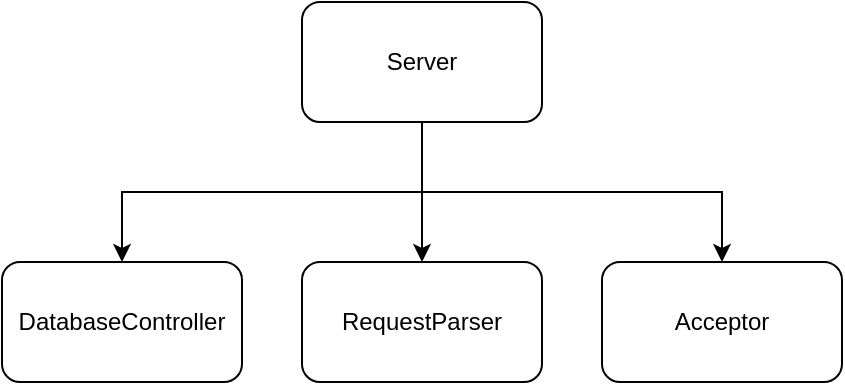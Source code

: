 <mxfile version="13.7.9" type="device"><diagram id="Xjve8xcgvDpdpMqTT68f" name="Page-1"><mxGraphModel dx="1422" dy="822" grid="1" gridSize="10" guides="1" tooltips="1" connect="1" arrows="1" fold="1" page="1" pageScale="1" pageWidth="850" pageHeight="1100" math="0" shadow="0"><root><mxCell id="0"/><mxCell id="1" parent="0"/><mxCell id="2o604mAj6pHZCSLtCrmP-5" value="" style="edgeStyle=orthogonalEdgeStyle;rounded=0;orthogonalLoop=1;jettySize=auto;html=1;" edge="1" parent="1" source="2o604mAj6pHZCSLtCrmP-1" target="2o604mAj6pHZCSLtCrmP-2"><mxGeometry relative="1" as="geometry"/></mxCell><mxCell id="2o604mAj6pHZCSLtCrmP-6" style="edgeStyle=orthogonalEdgeStyle;rounded=0;orthogonalLoop=1;jettySize=auto;html=1;exitX=0.5;exitY=1;exitDx=0;exitDy=0;" edge="1" parent="1" source="2o604mAj6pHZCSLtCrmP-1" target="2o604mAj6pHZCSLtCrmP-3"><mxGeometry relative="1" as="geometry"/></mxCell><mxCell id="2o604mAj6pHZCSLtCrmP-7" style="edgeStyle=orthogonalEdgeStyle;rounded=0;orthogonalLoop=1;jettySize=auto;html=1;exitX=0.5;exitY=1;exitDx=0;exitDy=0;entryX=0.5;entryY=0;entryDx=0;entryDy=0;" edge="1" parent="1" source="2o604mAj6pHZCSLtCrmP-1" target="2o604mAj6pHZCSLtCrmP-4"><mxGeometry relative="1" as="geometry"/></mxCell><mxCell id="2o604mAj6pHZCSLtCrmP-1" value="Server" style="rounded=1;whiteSpace=wrap;html=1;" vertex="1" parent="1"><mxGeometry x="340" y="330" width="120" height="60" as="geometry"/></mxCell><mxCell id="2o604mAj6pHZCSLtCrmP-2" value="RequestParser" style="rounded=1;whiteSpace=wrap;html=1;" vertex="1" parent="1"><mxGeometry x="340" y="460" width="120" height="60" as="geometry"/></mxCell><mxCell id="2o604mAj6pHZCSLtCrmP-3" value="DatabaseController" style="rounded=1;whiteSpace=wrap;html=1;" vertex="1" parent="1"><mxGeometry x="190" y="460" width="120" height="60" as="geometry"/></mxCell><mxCell id="2o604mAj6pHZCSLtCrmP-4" value="Acceptor" style="rounded=1;whiteSpace=wrap;html=1;" vertex="1" parent="1"><mxGeometry x="490" y="460" width="120" height="60" as="geometry"/></mxCell></root></mxGraphModel></diagram></mxfile>